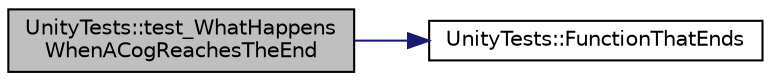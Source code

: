 digraph "UnityTests::test_WhatHappensWhenACogReachesTheEnd"
{
  edge [fontname="Helvetica",fontsize="10",labelfontname="Helvetica",labelfontsize="10"];
  node [fontname="Helvetica",fontsize="10",shape=record];
  rankdir="LR";
  Node1 [label="UnityTests::test_WhatHappens\lWhenACogReachesTheEnd",height=0.2,width=0.4,color="black", fillcolor="grey75", style="filled" fontcolor="black"];
  Node1 -> Node2 [color="midnightblue",fontsize="10",style="solid",fontname="Helvetica"];
  Node2 [label="UnityTests::FunctionThatEnds",height=0.2,width=0.4,color="black", fillcolor="white", style="filled",URL="$classUnityTests.html#a04359da38acb0f54125d31d77b6d3200"];
}
